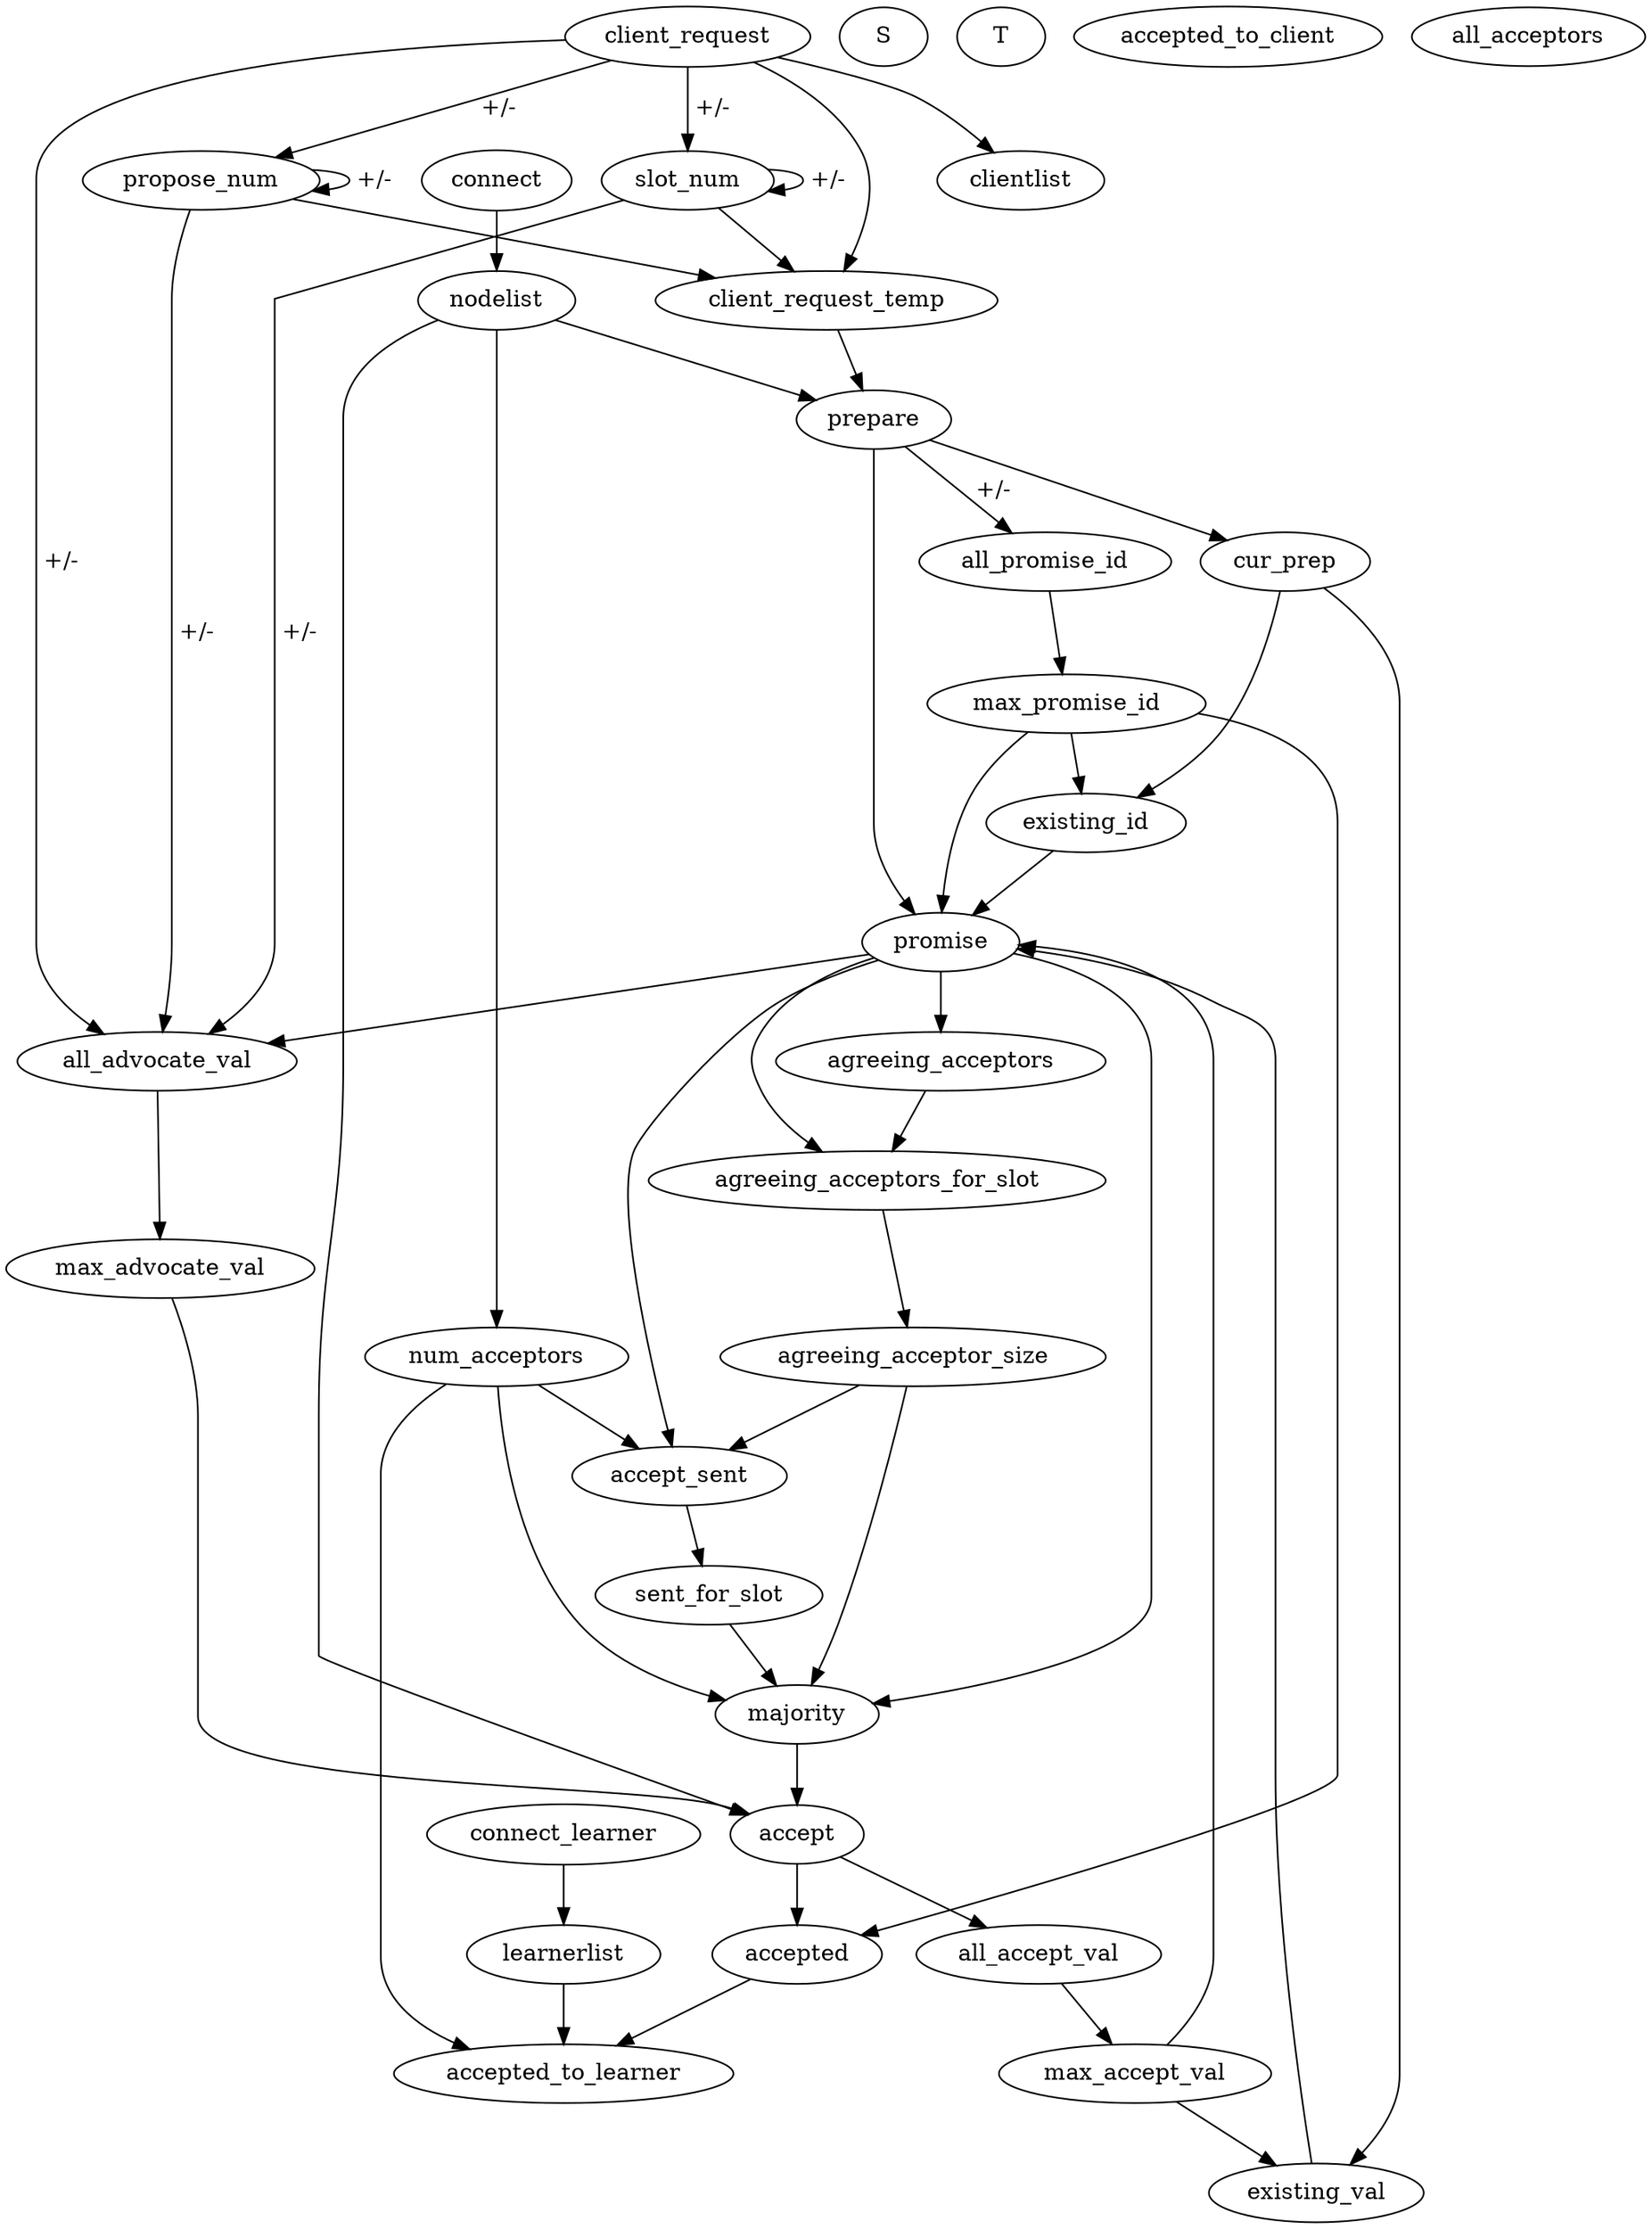 digraph G {
	graph [bb="0,0,980.73,1391.3",
label=""
	];
	node [fontname="Times-Roman",
label="\N"
	];
	edge [fontname="Times-Roman"];
	cur_prep	[URL="cur_prep.html",
label=cur_prep];
	existing_id	[URL="existing_id.html",
label=existing_id];
	cur_prep -> existing_id	[URL="23-existing_id.html"];
	existing_val	[URL="existing_val.html",
label=existing_val];
	cur_prep -> existing_val	[URL="24-existing_val.html"];
	prepare	[URL="prepare.html",
label=prepare];
	prepare -> cur_prep	[URL="22-cur_prep.html"];
	all_promise_id	[URL="all_promise_id.html",
label=all_promise_id];
	prepare -> all_promise_id	[URL="25-all_promise_id.html",
label=" +/-"];
	promise	[URL="promise.html",
label=promise,
		pos="383.73,790.31",
		];
	prepare -> promise	[URL="27-promise.html"];
	existing_id -> promise	[URL="29-promise.html"];
	max_promise_id	[URL="max_promise_id.html",
label=max_promise_id];
	max_promise_id -> existing_id	[URL="23-existing_id.html"];
	max_promise_id -> promise	[URL="27-promise.html"];
	accepted	[URL="accepted.html",
label=accepted];
	max_promise_id -> accepted	[URL="32-accepted.html"];
	existing_val -> promise	[URL="28-promise.html"];
	max_accept_val	[URL="max_accept_val.html",
label=max_accept_val];
	max_accept_val -> existing_val	[URL="24-existing_val.html"];
	max_accept_val -> promise	[URL="27-promise.html"];
	all_promise_id -> max_promise_id	[URL="26-max_promise_id.html"];
	all_advocate_val	[URL="all_advocate_val.html",
label=all_advocate_val];
	promise -> all_advocate_val	[URL="49-all_advocate_val.html"];
	agreeing_acceptors	[URL="agreeing_acceptors.html",
label=agreeing_acceptors];
	promise -> agreeing_acceptors	[URL="48-agreeing_acceptors.html"];
	agreeing_acceptors_for_slot	[URL="agreeing_acceptors_for_slot.html",
label=agreeing_acceptors_for_slot];
	promise -> agreeing_acceptors_for_slot	[URL="51-agreeing_acceptors_for_slot.html"];
	accept_sent	[URL="accept_sent.html",
label=accept_sent];
	promise -> accept_sent	[URL="53-accept_sent.html"];
	majority	[URL="majority.html",
label=majority];
	promise -> majority	[URL="57-majority.html"];
	all_accept_val	[URL="all_accept_val.html",
label=all_accept_val];
	all_accept_val -> max_accept_val	[URL="31-max_accept_val.html"];
	accept	[URL="accept.html",
label=accept];
	accept -> all_accept_val	[URL="30-all_accept_val.html"];
	accept -> accepted	[URL="32-accepted.html"];
	accepted_to_learner	[URL="accepted_to_learner.html",
label=accepted_to_learner];
	accepted -> accepted_to_learner	[URL="59-accepted_to_learner.html"];
	learnerlist	[URL="learnerlist.html",
label=learnerlist];
	learnerlist -> accepted_to_learner	[URL="59-accepted_to_learner.html"];
	connect_learner	[height=0.51069,
label=connect_learner];
	connect_learner -> learnerlist	[URL="37-learnerlist.html"];
	nodelist	[URL="nodelist.html",
label=nodelist];
	nodelist -> prepare	[URL="47-prepare.html"];
	nodelist -> accept	[URL="58-accept.html"];
	num_acceptors	[URL="num_acceptors.html",
label=num_acceptors];
	nodelist -> num_acceptors	[URL="39-num_acceptors.html"];
	connect	[height=0.51069,
label=connect];
	connect -> nodelist	[URL="38-nodelist.html"];
	num_acceptors -> accept_sent	[URL="53-accept_sent.html"];
	num_acceptors -> majority	[URL="57-majority.html"];
	num_acceptors -> accepted_to_learner	[URL="59-accepted_to_learner.html"];
	clientlist	[URL="clientlist.html",
label=clientlist];
	client_request	[height=0.51069,
label=client_request];
	client_request -> clientlist	[URL="40-clientlist.html"];
	propose_num	[URL="propose_num.html",
label=propose_num];
	client_request -> propose_num	[URL="41-propose_num.html",
label=" +/-"];
	client_request -> all_advocate_val	[URL="43-all_advocate_val.html",
label=" +/-"];
	slot_num	[URL="slot_num.html",
label=slot_num];
	client_request -> slot_num	[URL="44-slot_num.html",
label=" +/-"];
	client_request_temp	[URL="client_request_temp.html",
label=client_request_temp];
	client_request -> client_request_temp	[URL="46-client_request_temp.html"];
	propose_num -> propose_num	[URL="41-propose_num.html",
label=" +/-"];
	propose_num -> all_advocate_val	[URL="43-all_advocate_val.html",
label=" +/-"];
	propose_num -> client_request_temp	[URL="46-client_request_temp.html"];
	max_advocate_val	[URL="max_advocate_val.html",
label=max_advocate_val];
	all_advocate_val -> max_advocate_val	[URL="50-max_advocate_val.html"];
	slot_num -> all_advocate_val	[URL="43-all_advocate_val.html",
label=" +/-"];
	slot_num -> slot_num	[URL="44-slot_num.html",
label=" +/-"];
	slot_num -> client_request_temp	[URL="46-client_request_temp.html"];
	client_request_temp -> prepare	[URL="47-prepare.html"];
	agreeing_acceptors -> agreeing_acceptors_for_slot	[URL="51-agreeing_acceptors_for_slot.html"];
	max_advocate_val -> accept	[URL="58-accept.html"];
	agreeing_acceptor_size	[URL="agreeing_acceptor_size.html",
label=agreeing_acceptor_size];
	agreeing_acceptors_for_slot -> agreeing_acceptor_size	[URL="52-agreeing_acceptor_size.html"];
	agreeing_acceptor_size -> accept_sent	[URL="53-accept_sent.html"];
	agreeing_acceptor_size -> majority	[URL="57-majority.html"];
	sent_for_slot	[URL="sent_for_slot.html",
label=sent_for_slot];
	accept_sent -> sent_for_slot	[URL="54-sent_for_slot.html"];
	sent_for_slot -> majority	[URL="57-majority.html"];
	majority -> accept	[URL="58-accept.html"];
	S	[URL="javascript:advanceTo(-2)",
label=S];
	T	[URL="javascript:advanceTo(0)",
label=T];
	accepted_to_client	[height=0.51069,
label=accepted_to_client];
	all_acceptors	[height=0.5,
label=all_acceptors];
}
